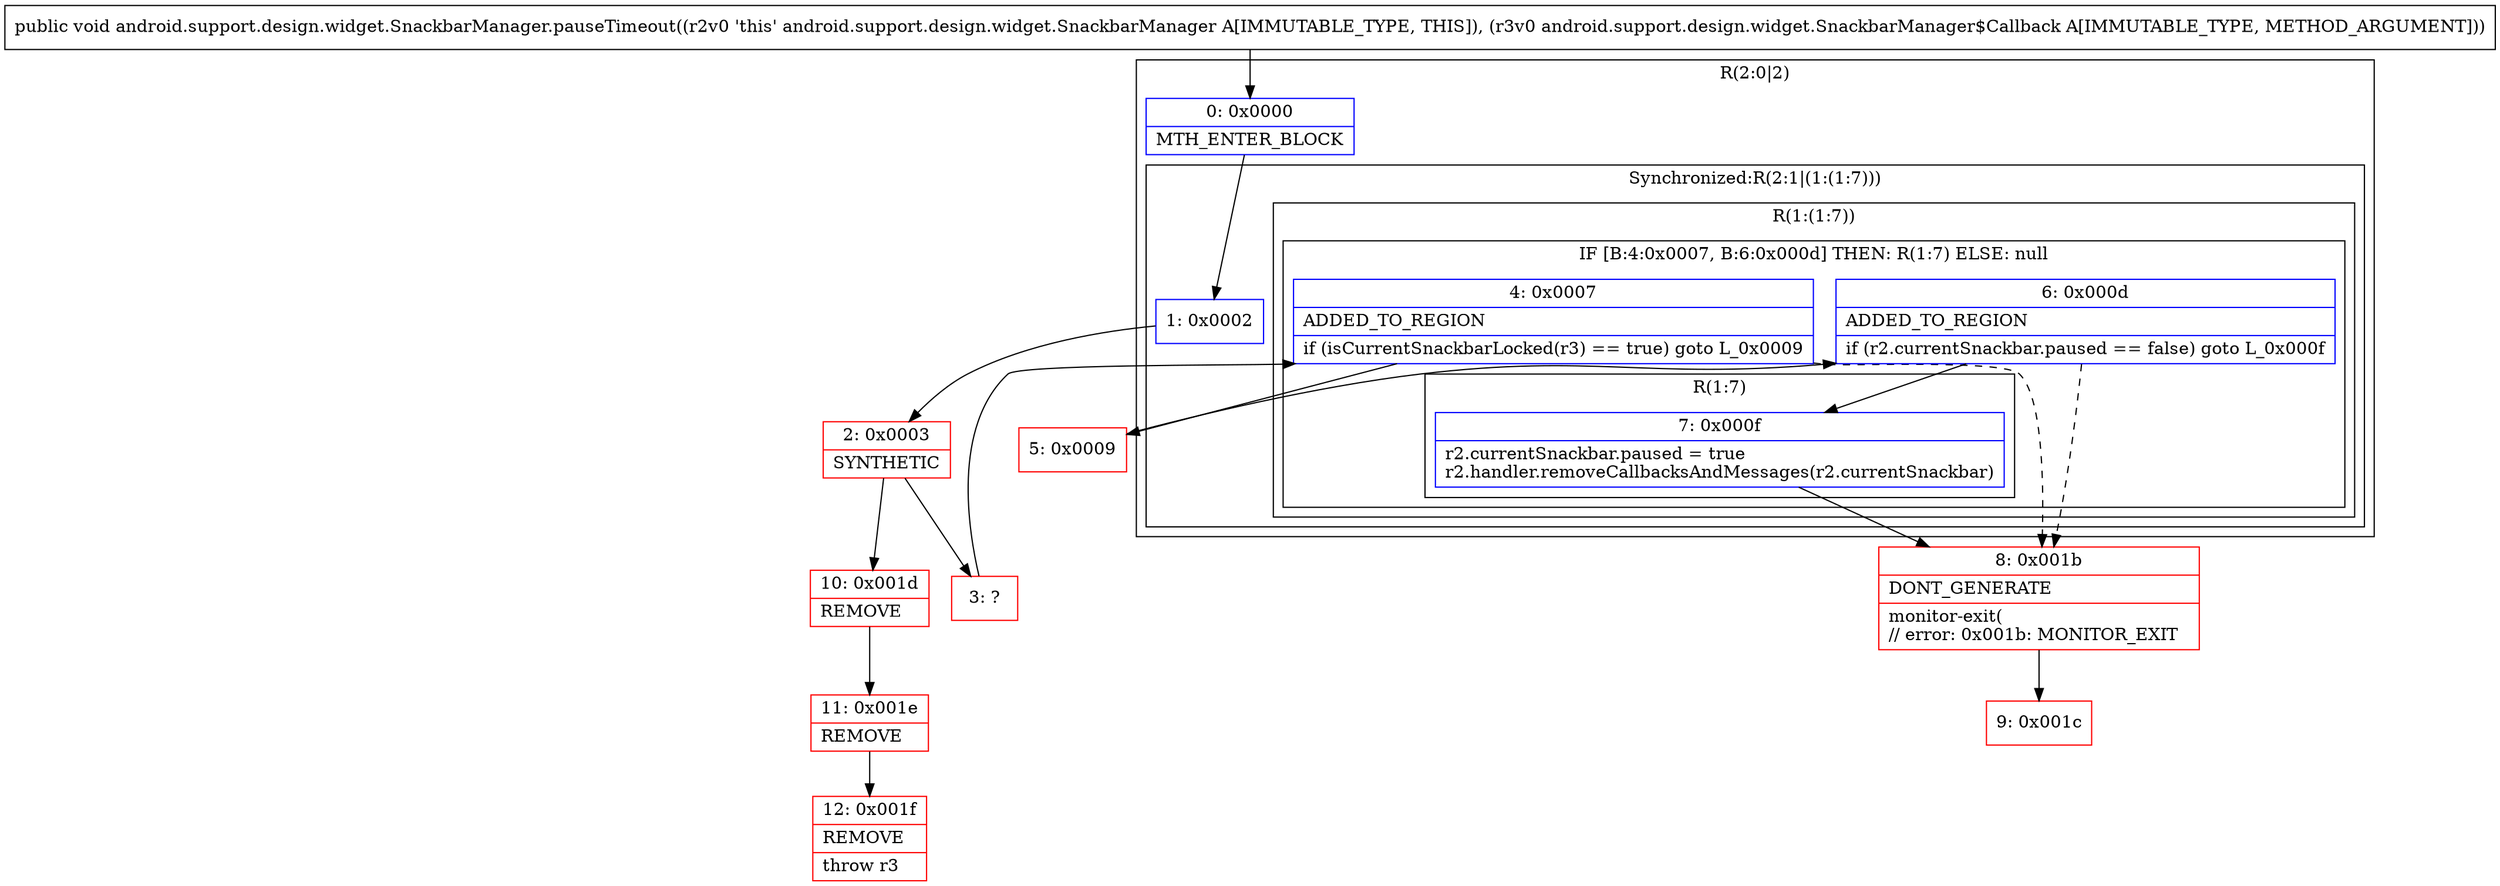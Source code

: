 digraph "CFG forandroid.support.design.widget.SnackbarManager.pauseTimeout(Landroid\/support\/design\/widget\/SnackbarManager$Callback;)V" {
subgraph cluster_Region_1199437353 {
label = "R(2:0|2)";
node [shape=record,color=blue];
Node_0 [shape=record,label="{0\:\ 0x0000|MTH_ENTER_BLOCK\l}"];
subgraph cluster_SynchronizedRegion_1914707529 {
label = "Synchronized:R(2:1|(1:(1:7)))";
node [shape=record,color=blue];
Node_1 [shape=record,label="{1\:\ 0x0002}"];
subgraph cluster_Region_285102499 {
label = "R(1:(1:7))";
node [shape=record,color=blue];
subgraph cluster_IfRegion_1577766042 {
label = "IF [B:4:0x0007, B:6:0x000d] THEN: R(1:7) ELSE: null";
node [shape=record,color=blue];
Node_4 [shape=record,label="{4\:\ 0x0007|ADDED_TO_REGION\l|if (isCurrentSnackbarLocked(r3) == true) goto L_0x0009\l}"];
Node_6 [shape=record,label="{6\:\ 0x000d|ADDED_TO_REGION\l|if (r2.currentSnackbar.paused == false) goto L_0x000f\l}"];
subgraph cluster_Region_1995351500 {
label = "R(1:7)";
node [shape=record,color=blue];
Node_7 [shape=record,label="{7\:\ 0x000f|r2.currentSnackbar.paused = true\lr2.handler.removeCallbacksAndMessages(r2.currentSnackbar)\l}"];
}
}
}
}
}
Node_2 [shape=record,color=red,label="{2\:\ 0x0003|SYNTHETIC\l}"];
Node_3 [shape=record,color=red,label="{3\:\ ?}"];
Node_5 [shape=record,color=red,label="{5\:\ 0x0009}"];
Node_8 [shape=record,color=red,label="{8\:\ 0x001b|DONT_GENERATE\l|monitor\-exit(\l\/\/ error: 0x001b: MONITOR_EXIT  \l}"];
Node_9 [shape=record,color=red,label="{9\:\ 0x001c}"];
Node_10 [shape=record,color=red,label="{10\:\ 0x001d|REMOVE\l}"];
Node_11 [shape=record,color=red,label="{11\:\ 0x001e|REMOVE\l}"];
Node_12 [shape=record,color=red,label="{12\:\ 0x001f|REMOVE\l|throw r3\l}"];
MethodNode[shape=record,label="{public void android.support.design.widget.SnackbarManager.pauseTimeout((r2v0 'this' android.support.design.widget.SnackbarManager A[IMMUTABLE_TYPE, THIS]), (r3v0 android.support.design.widget.SnackbarManager$Callback A[IMMUTABLE_TYPE, METHOD_ARGUMENT])) }"];
MethodNode -> Node_0;
Node_0 -> Node_1;
Node_1 -> Node_2;
Node_4 -> Node_5;
Node_4 -> Node_8[style=dashed];
Node_6 -> Node_7;
Node_6 -> Node_8[style=dashed];
Node_7 -> Node_8;
Node_2 -> Node_3;
Node_2 -> Node_10;
Node_3 -> Node_4;
Node_5 -> Node_6;
Node_8 -> Node_9;
Node_10 -> Node_11;
Node_11 -> Node_12;
}

